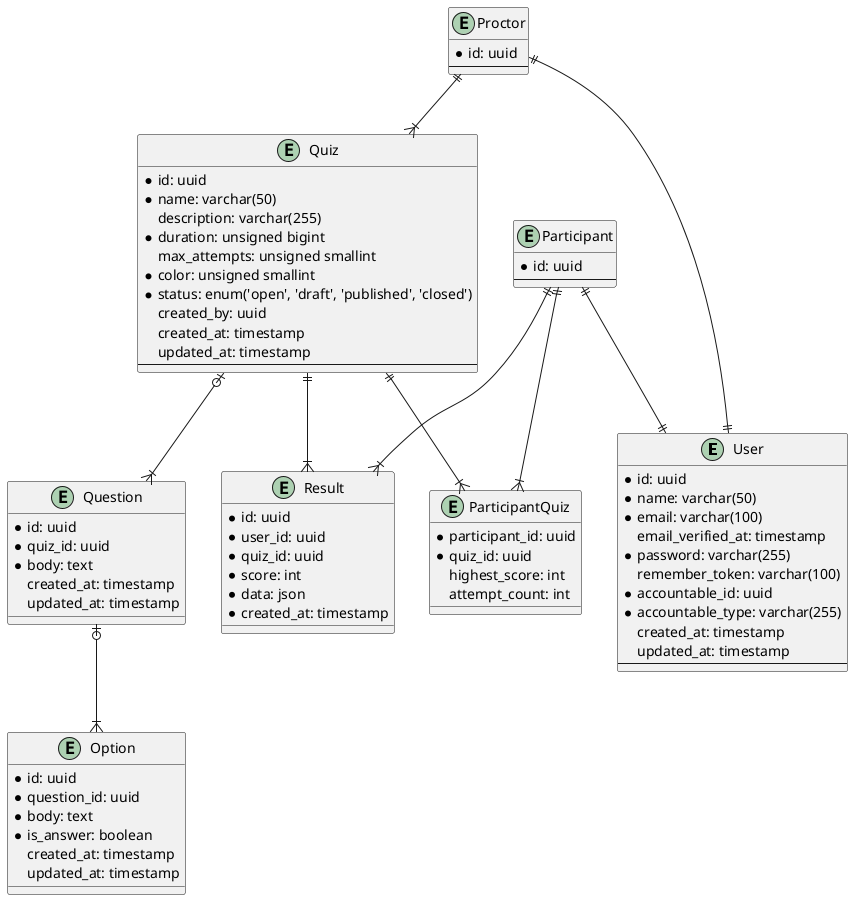 @startuml

entity User {
    * id: uuid
    * name: varchar(50)
    * email: varchar(100)
    email_verified_at: timestamp
    * password: varchar(255)
    remember_token: varchar(100)
    * accountable_id: uuid
    * accountable_type: varchar(255)
    created_at: timestamp
    updated_at: timestamp
    --
}

entity Participant {
    * id: uuid
    --
}

entity Proctor {
    * id: uuid
    --
}

entity Quiz {
    * id: uuid
    * name: varchar(50)
    description: varchar(255)
    * duration: unsigned bigint
    max_attempts: unsigned smallint
    * color: unsigned smallint
    * status: enum('open', 'draft', 'published', 'closed')
    created_by: uuid
    created_at: timestamp
    updated_at: timestamp
    --
}

entity Question {
    * id: uuid
    * quiz_id: uuid
    * body: text
    created_at: timestamp
    updated_at: timestamp
}

entity Option {
    * id: uuid
    * question_id: uuid
    * body: text
    * is_answer: boolean
    created_at: timestamp
    updated_at: timestamp
}

entity ParticipantQuiz {
    * participant_id: uuid
    * quiz_id: uuid
    highest_score: int
    attempt_count: int
}

entity Result {
    * id: uuid
    * user_id: uuid
    * quiz_id: uuid
    * score: int
    * data: json
    * created_at: timestamp
}

Quiz |o--|{ Question
Question |o--|{ Option
Participant ||--|| User
Proctor ||--|| User
Quiz ||--|{ ParticipantQuiz
Participant ||--|{ ParticipantQuiz
Proctor ||--|{ Quiz
Participant ||--|{ Result
Quiz ||--|{ Result

@enduml
